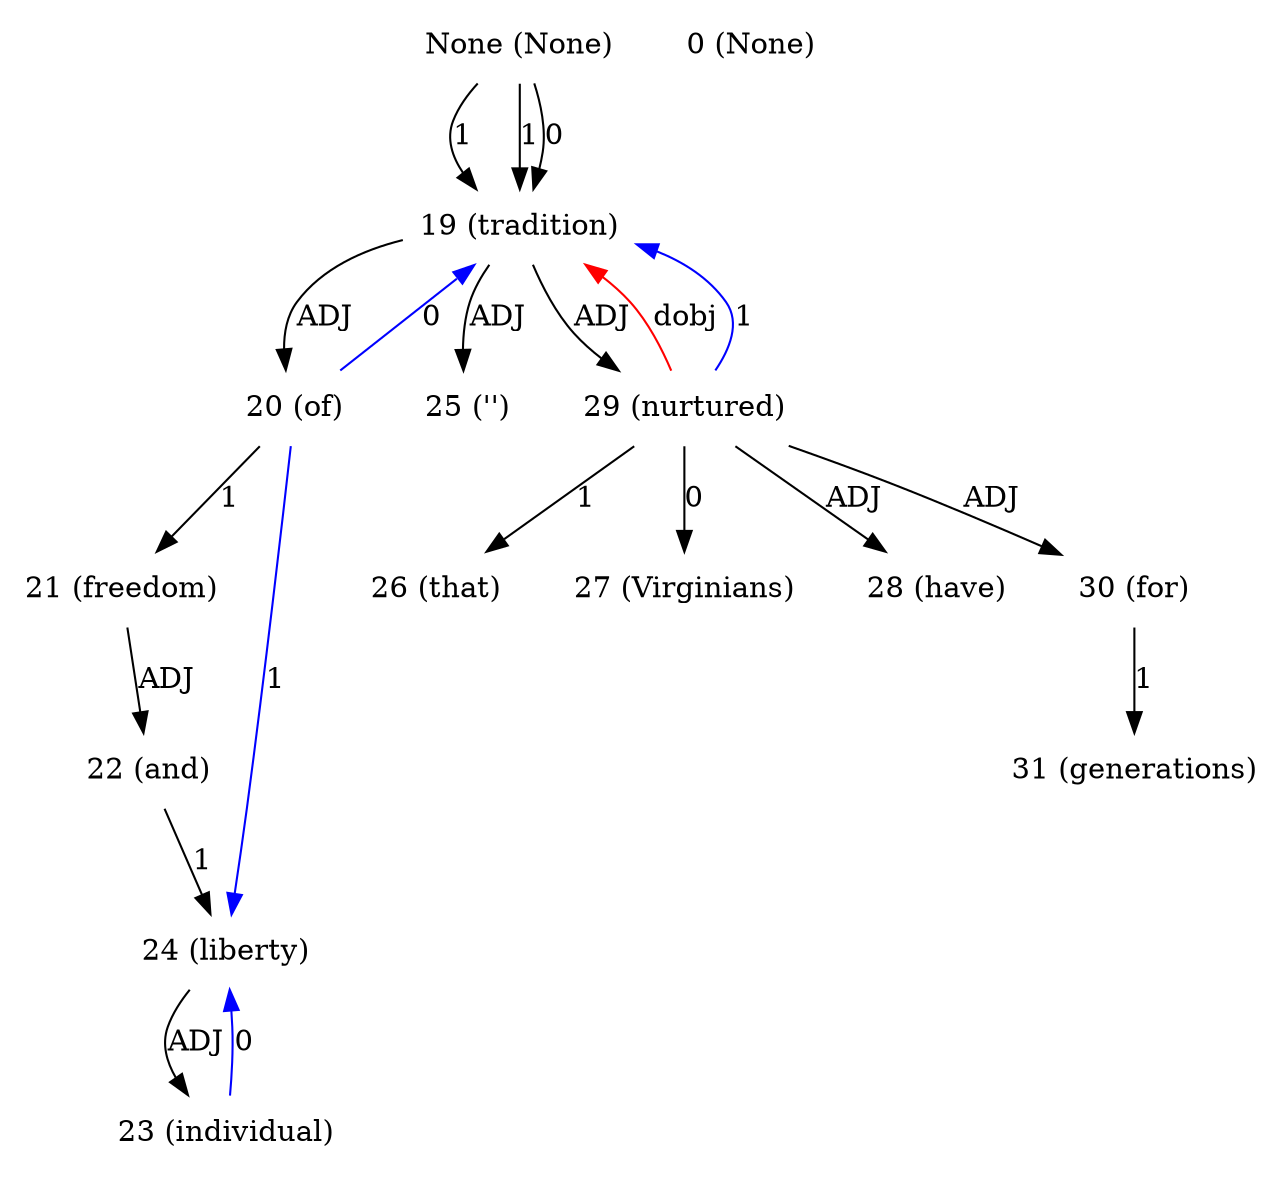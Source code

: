 digraph G{
edge [dir=forward]
node [shape=plaintext]

None [label="None (None)"]
None -> 19 [label="1"]
None [label="None (None)"]
None -> 19 [label="1"]
None [label="None (None)"]
None -> 19 [label="0"]
0 [label="0 (None)"]
19 [label="19 (tradition)"]
19 -> 20 [label="ADJ"]
19 -> 25 [label="ADJ"]
19 -> 29 [label="ADJ"]
29 -> 19 [label="dobj", color="red"]
20 [label="20 (of)"]
20 -> 21 [label="1"]
20 -> 24 [label="1", color="blue"]
20 -> 19 [label="0", color="blue"]
21 [label="21 (freedom)"]
21 -> 22 [label="ADJ"]
22 [label="22 (and)"]
22 -> 24 [label="1"]
23 [label="23 (individual)"]
23 -> 24 [label="0", color="blue"]
24 [label="24 (liberty)"]
24 -> 23 [label="ADJ"]
25 [label="25 ('')"]
26 [label="26 (that)"]
27 [label="27 (Virginians)"]
28 [label="28 (have)"]
29 [label="29 (nurtured)"]
29 -> 26 [label="1"]
29 -> 19 [label="1", color="blue"]
29 -> 27 [label="0"]
29 -> 28 [label="ADJ"]
29 -> 30 [label="ADJ"]
30 [label="30 (for)"]
30 -> 31 [label="1"]
31 [label="31 (generations)"]
}
